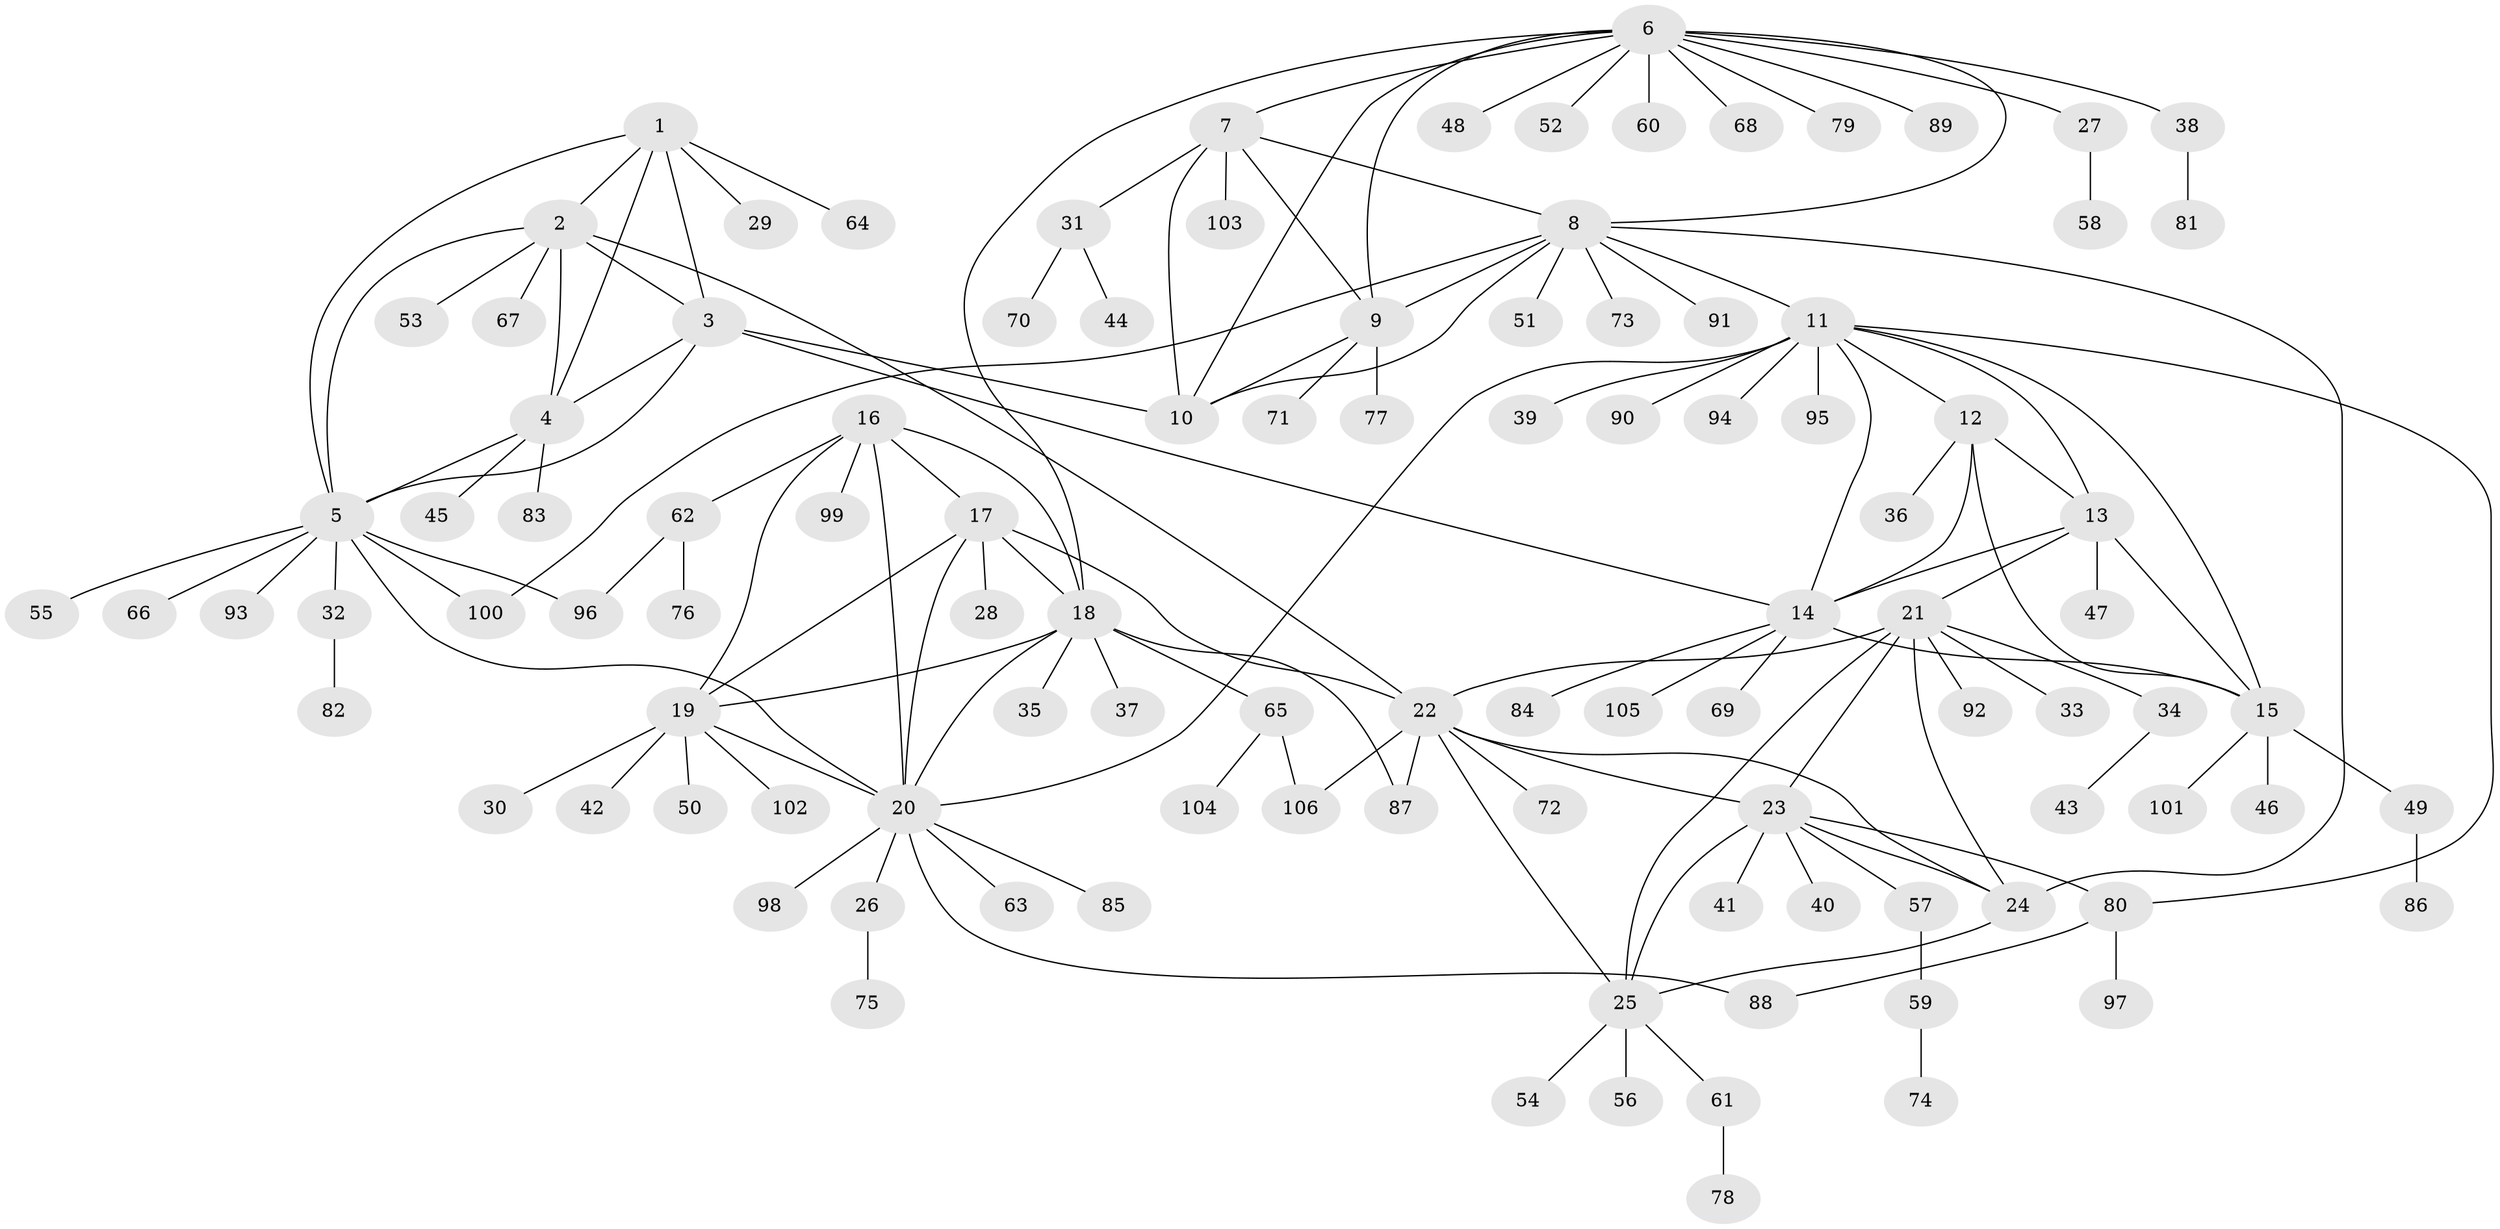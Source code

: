 // coarse degree distribution, {5: 0.10666666666666667, 6: 0.05333333333333334, 10: 0.04, 12: 0.013333333333333334, 9: 0.013333333333333334, 4: 0.02666666666666667, 7: 0.05333333333333334, 8: 0.02666666666666667, 2: 0.17333333333333334, 1: 0.48, 3: 0.013333333333333334}
// Generated by graph-tools (version 1.1) at 2025/52/03/04/25 22:52:15]
// undirected, 106 vertices, 147 edges
graph export_dot {
  node [color=gray90,style=filled];
  1;
  2;
  3;
  4;
  5;
  6;
  7;
  8;
  9;
  10;
  11;
  12;
  13;
  14;
  15;
  16;
  17;
  18;
  19;
  20;
  21;
  22;
  23;
  24;
  25;
  26;
  27;
  28;
  29;
  30;
  31;
  32;
  33;
  34;
  35;
  36;
  37;
  38;
  39;
  40;
  41;
  42;
  43;
  44;
  45;
  46;
  47;
  48;
  49;
  50;
  51;
  52;
  53;
  54;
  55;
  56;
  57;
  58;
  59;
  60;
  61;
  62;
  63;
  64;
  65;
  66;
  67;
  68;
  69;
  70;
  71;
  72;
  73;
  74;
  75;
  76;
  77;
  78;
  79;
  80;
  81;
  82;
  83;
  84;
  85;
  86;
  87;
  88;
  89;
  90;
  91;
  92;
  93;
  94;
  95;
  96;
  97;
  98;
  99;
  100;
  101;
  102;
  103;
  104;
  105;
  106;
  1 -- 2;
  1 -- 3;
  1 -- 4;
  1 -- 5;
  1 -- 29;
  1 -- 64;
  2 -- 3;
  2 -- 4;
  2 -- 5;
  2 -- 22;
  2 -- 53;
  2 -- 67;
  3 -- 4;
  3 -- 5;
  3 -- 10;
  3 -- 14;
  4 -- 5;
  4 -- 45;
  4 -- 83;
  5 -- 20;
  5 -- 32;
  5 -- 55;
  5 -- 66;
  5 -- 93;
  5 -- 96;
  5 -- 100;
  6 -- 7;
  6 -- 8;
  6 -- 9;
  6 -- 10;
  6 -- 18;
  6 -- 27;
  6 -- 38;
  6 -- 48;
  6 -- 52;
  6 -- 60;
  6 -- 68;
  6 -- 79;
  6 -- 89;
  7 -- 8;
  7 -- 9;
  7 -- 10;
  7 -- 31;
  7 -- 103;
  8 -- 9;
  8 -- 10;
  8 -- 11;
  8 -- 24;
  8 -- 51;
  8 -- 73;
  8 -- 91;
  8 -- 100;
  9 -- 10;
  9 -- 71;
  9 -- 77;
  11 -- 12;
  11 -- 13;
  11 -- 14;
  11 -- 15;
  11 -- 20;
  11 -- 39;
  11 -- 80;
  11 -- 90;
  11 -- 94;
  11 -- 95;
  12 -- 13;
  12 -- 14;
  12 -- 15;
  12 -- 36;
  13 -- 14;
  13 -- 15;
  13 -- 21;
  13 -- 47;
  14 -- 15;
  14 -- 69;
  14 -- 84;
  14 -- 105;
  15 -- 46;
  15 -- 49;
  15 -- 101;
  16 -- 17;
  16 -- 18;
  16 -- 19;
  16 -- 20;
  16 -- 62;
  16 -- 99;
  17 -- 18;
  17 -- 19;
  17 -- 20;
  17 -- 22;
  17 -- 28;
  18 -- 19;
  18 -- 20;
  18 -- 35;
  18 -- 37;
  18 -- 65;
  18 -- 87;
  19 -- 20;
  19 -- 30;
  19 -- 42;
  19 -- 50;
  19 -- 102;
  20 -- 26;
  20 -- 63;
  20 -- 85;
  20 -- 88;
  20 -- 98;
  21 -- 22;
  21 -- 23;
  21 -- 24;
  21 -- 25;
  21 -- 33;
  21 -- 34;
  21 -- 92;
  22 -- 23;
  22 -- 24;
  22 -- 25;
  22 -- 72;
  22 -- 87;
  22 -- 106;
  23 -- 24;
  23 -- 25;
  23 -- 40;
  23 -- 41;
  23 -- 57;
  23 -- 80;
  24 -- 25;
  25 -- 54;
  25 -- 56;
  25 -- 61;
  26 -- 75;
  27 -- 58;
  31 -- 44;
  31 -- 70;
  32 -- 82;
  34 -- 43;
  38 -- 81;
  49 -- 86;
  57 -- 59;
  59 -- 74;
  61 -- 78;
  62 -- 76;
  62 -- 96;
  65 -- 104;
  65 -- 106;
  80 -- 88;
  80 -- 97;
}
